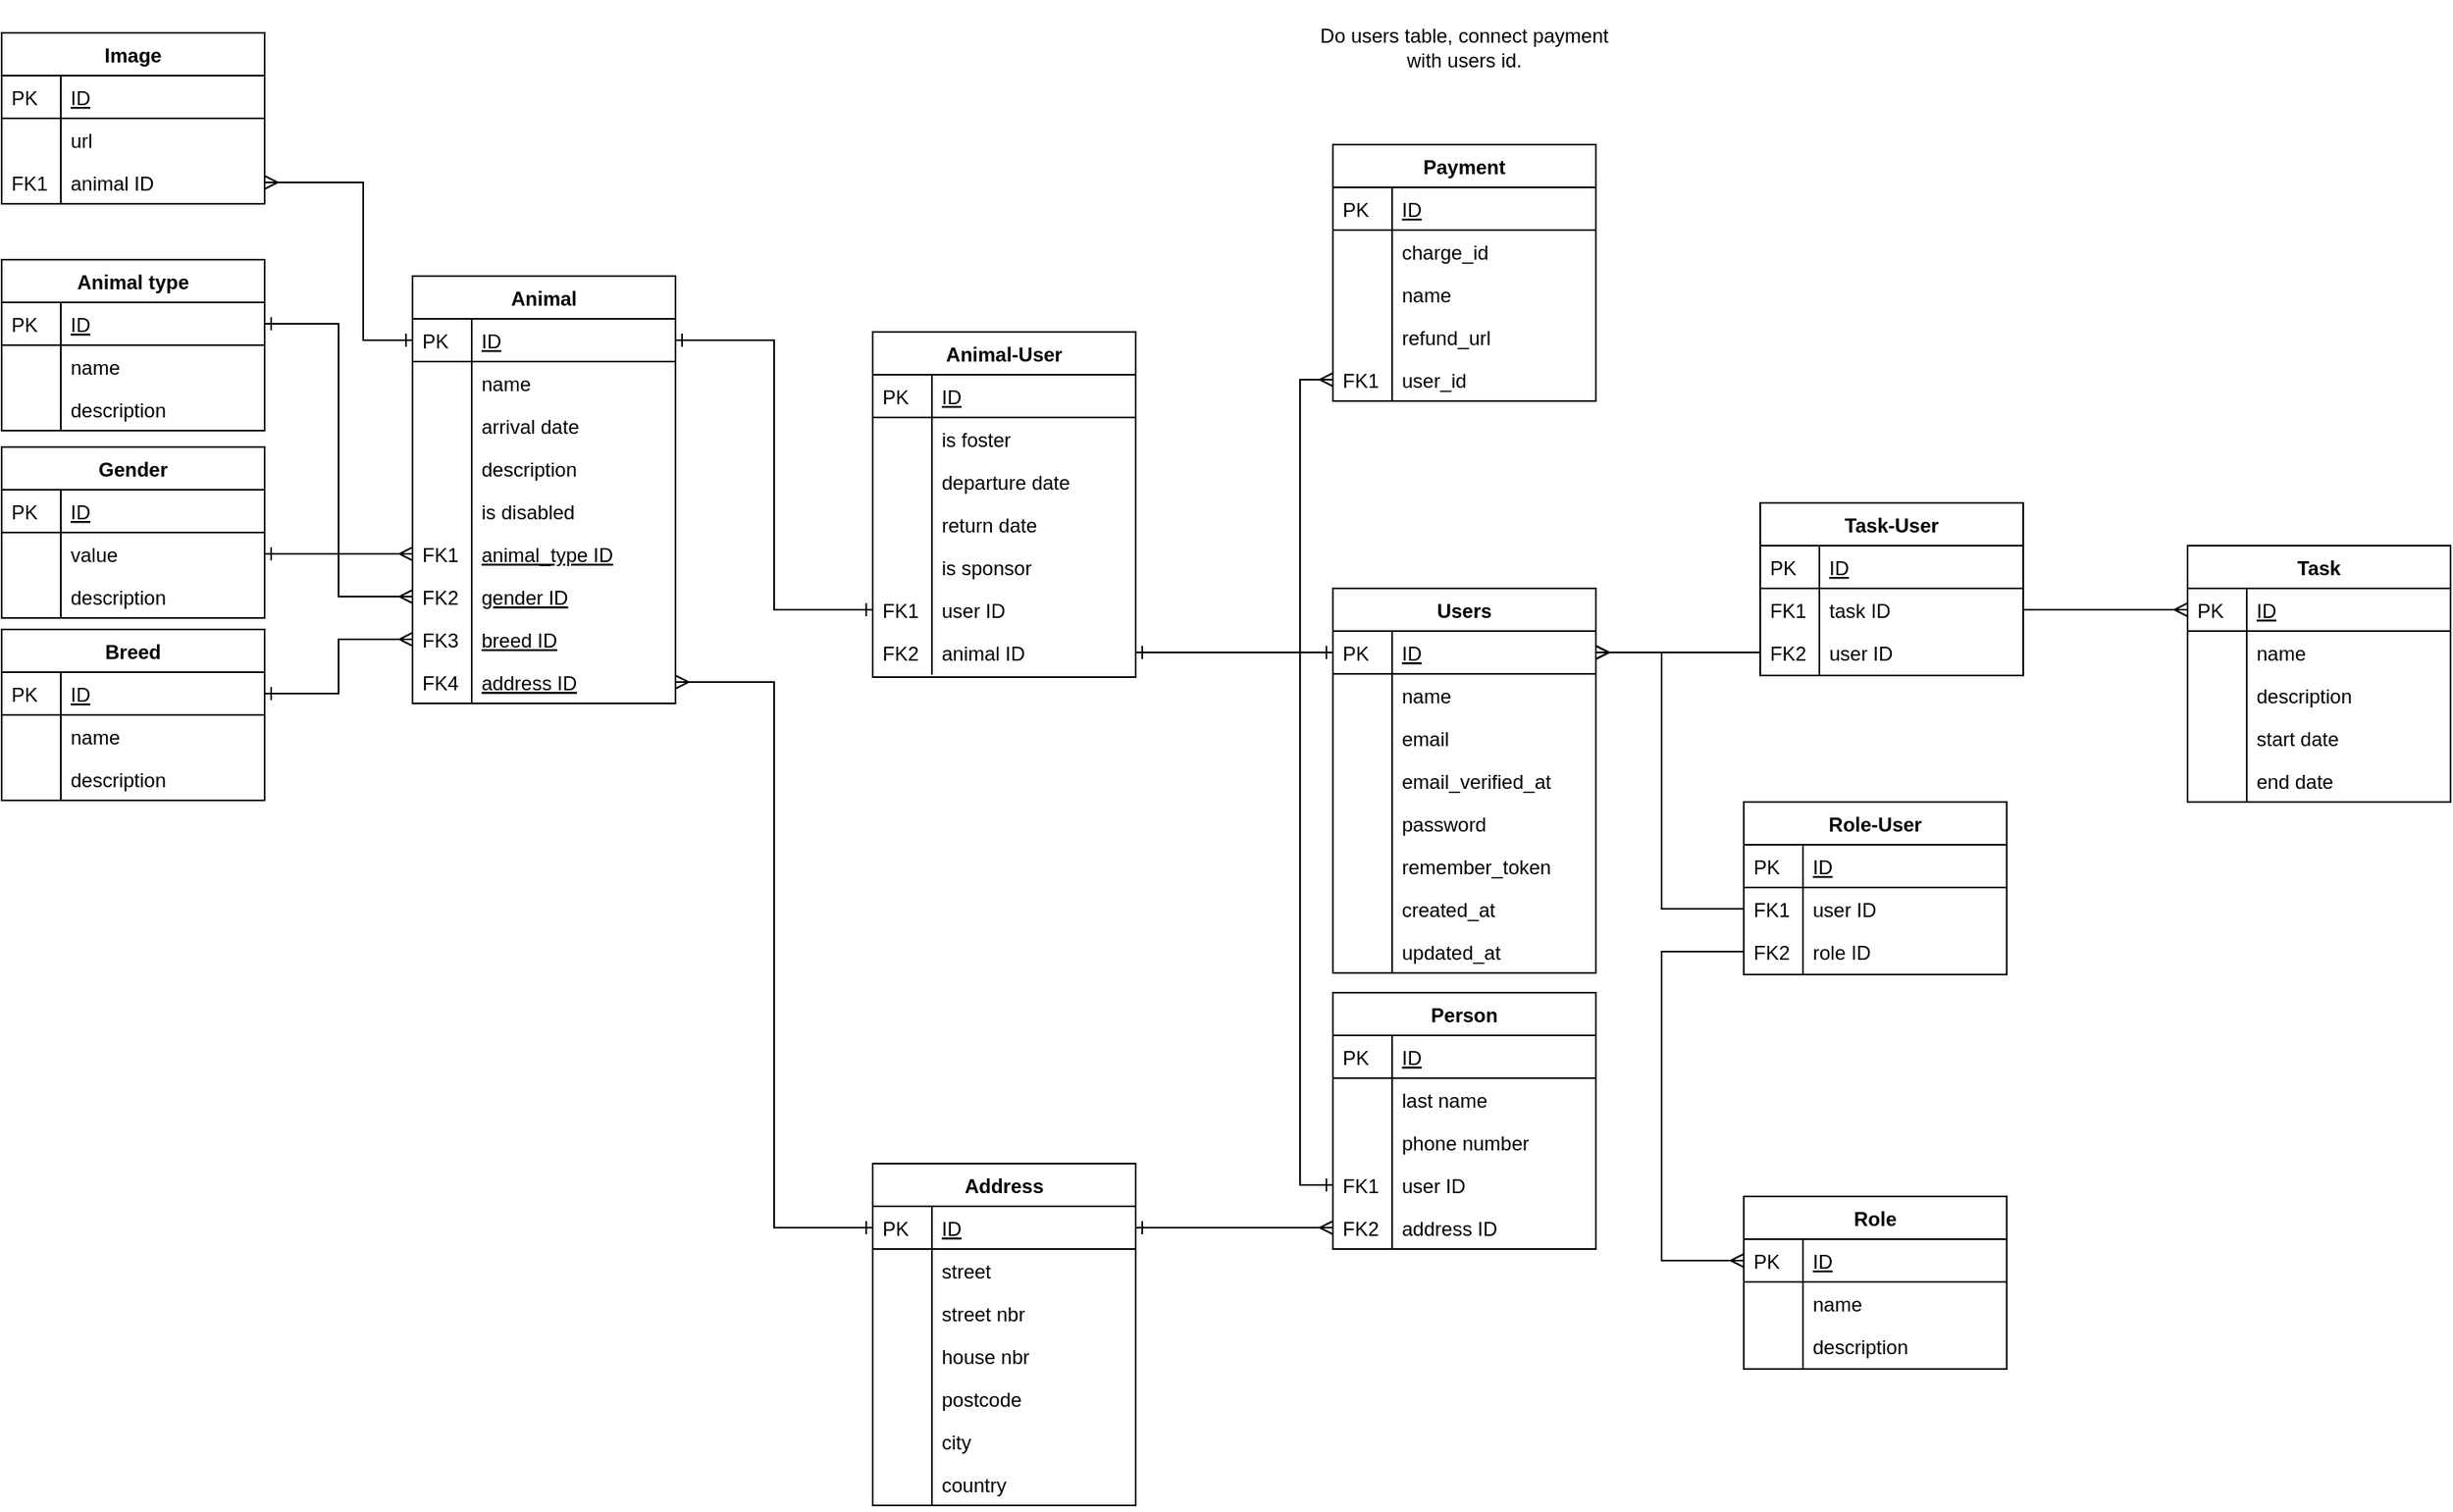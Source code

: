 <mxfile version="13.0.1" type="device"><diagram id="C5RBs43oDa-KdzZeNtuy" name="Page-1"><mxGraphModel dx="1106" dy="793" grid="1" gridSize="10" guides="1" tooltips="1" connect="1" arrows="1" fold="1" page="1" pageScale="1" pageWidth="827" pageHeight="1169" math="0" shadow="0"><root><mxCell id="WIyWlLk6GJQsqaUBKTNV-0"/><mxCell id="WIyWlLk6GJQsqaUBKTNV-1" parent="WIyWlLk6GJQsqaUBKTNV-0"/><mxCell id="zkfFHV4jXpPFQw0GAbJ--51" value="Animal" style="swimlane;fontStyle=1;childLayout=stackLayout;horizontal=1;startSize=26;horizontalStack=0;resizeParent=1;resizeLast=0;collapsible=1;marginBottom=0;rounded=0;shadow=0;strokeWidth=1;" parent="WIyWlLk6GJQsqaUBKTNV-1" vertex="1"><mxGeometry x="280" y="310" width="160" height="260" as="geometry"><mxRectangle x="80" y="210" width="160" height="26" as="alternateBounds"/></mxGeometry></mxCell><mxCell id="M7duU623Y2n_PkAPYqCG-0" value="ID&#10;" style="shape=partialRectangle;top=0;left=0;right=0;bottom=1;align=left;verticalAlign=top;fillColor=none;spacingLeft=40;spacingRight=4;overflow=hidden;rotatable=0;points=[[0,0.5],[1,0.5]];portConstraint=eastwest;dropTarget=0;rounded=0;shadow=0;strokeWidth=1;fontStyle=4;strokeColor=#000000;" parent="zkfFHV4jXpPFQw0GAbJ--51" vertex="1"><mxGeometry y="26" width="160" height="26" as="geometry"/></mxCell><mxCell id="M7duU623Y2n_PkAPYqCG-1" value="PK" style="shape=partialRectangle;top=0;left=0;bottom=0;fillColor=none;align=left;verticalAlign=top;spacingLeft=4;spacingRight=4;overflow=hidden;rotatable=0;points=[];portConstraint=eastwest;part=1;" parent="M7duU623Y2n_PkAPYqCG-0" vertex="1" connectable="0"><mxGeometry width="36" height="26" as="geometry"/></mxCell><mxCell id="zkfFHV4jXpPFQw0GAbJ--54" value="name&#10;" style="shape=partialRectangle;top=0;left=0;right=0;bottom=0;align=left;verticalAlign=top;fillColor=none;spacingLeft=40;spacingRight=4;overflow=hidden;rotatable=0;points=[[0,0.5],[1,0.5]];portConstraint=eastwest;dropTarget=0;rounded=0;shadow=0;strokeWidth=1;" parent="zkfFHV4jXpPFQw0GAbJ--51" vertex="1"><mxGeometry y="52" width="160" height="26" as="geometry"/></mxCell><mxCell id="zkfFHV4jXpPFQw0GAbJ--55" value="" style="shape=partialRectangle;top=0;left=0;bottom=0;fillColor=none;align=left;verticalAlign=top;spacingLeft=4;spacingRight=4;overflow=hidden;rotatable=0;points=[];portConstraint=eastwest;part=1;" parent="zkfFHV4jXpPFQw0GAbJ--54" vertex="1" connectable="0"><mxGeometry width="36" height="26" as="geometry"/></mxCell><mxCell id="M7duU623Y2n_PkAPYqCG-2" value="arrival date" style="shape=partialRectangle;top=0;left=0;right=0;bottom=0;align=left;verticalAlign=top;fillColor=none;spacingLeft=40;spacingRight=4;overflow=hidden;rotatable=0;points=[[0,0.5],[1,0.5]];portConstraint=eastwest;dropTarget=0;rounded=0;shadow=0;strokeWidth=1;strokeColor=none;" parent="zkfFHV4jXpPFQw0GAbJ--51" vertex="1"><mxGeometry y="78" width="160" height="26" as="geometry"/></mxCell><mxCell id="M7duU623Y2n_PkAPYqCG-3" value="" style="shape=partialRectangle;top=0;left=0;bottom=0;fillColor=none;align=left;verticalAlign=top;spacingLeft=4;spacingRight=4;overflow=hidden;rotatable=0;points=[];portConstraint=eastwest;part=1;" parent="M7duU623Y2n_PkAPYqCG-2" vertex="1" connectable="0"><mxGeometry width="36" height="26" as="geometry"/></mxCell><mxCell id="M7duU623Y2n_PkAPYqCG-6" value="description" style="shape=partialRectangle;top=0;left=0;right=0;bottom=0;align=left;verticalAlign=top;fillColor=none;spacingLeft=40;spacingRight=4;overflow=hidden;rotatable=0;points=[[0,0.5],[1,0.5]];portConstraint=eastwest;dropTarget=0;rounded=0;shadow=0;strokeWidth=1;strokeColor=none;" parent="zkfFHV4jXpPFQw0GAbJ--51" vertex="1"><mxGeometry y="104" width="160" height="26" as="geometry"/></mxCell><mxCell id="M7duU623Y2n_PkAPYqCG-7" value="" style="shape=partialRectangle;top=0;left=0;bottom=0;fillColor=none;align=left;verticalAlign=top;spacingLeft=4;spacingRight=4;overflow=hidden;rotatable=0;points=[];portConstraint=eastwest;part=1;" parent="M7duU623Y2n_PkAPYqCG-6" vertex="1" connectable="0"><mxGeometry width="36" height="26" as="geometry"/></mxCell><mxCell id="1ukQQ_OOQeEbhSkCC7_Y-0" value="is disabled" style="shape=partialRectangle;top=0;left=0;right=0;bottom=0;align=left;verticalAlign=top;fillColor=none;spacingLeft=40;spacingRight=4;overflow=hidden;rotatable=0;points=[[0,0.5],[1,0.5]];portConstraint=eastwest;dropTarget=0;rounded=0;shadow=0;strokeWidth=1;strokeColor=none;" vertex="1" parent="zkfFHV4jXpPFQw0GAbJ--51"><mxGeometry y="130" width="160" height="26" as="geometry"/></mxCell><mxCell id="1ukQQ_OOQeEbhSkCC7_Y-1" value="" style="shape=partialRectangle;top=0;left=0;bottom=0;fillColor=none;align=left;verticalAlign=top;spacingLeft=4;spacingRight=4;overflow=hidden;rotatable=0;points=[];portConstraint=eastwest;part=1;" vertex="1" connectable="0" parent="1ukQQ_OOQeEbhSkCC7_Y-0"><mxGeometry width="36" height="26" as="geometry"/></mxCell><mxCell id="M7duU623Y2n_PkAPYqCG-4" value="animal_type ID" style="shape=partialRectangle;top=0;left=0;right=0;bottom=1;align=left;verticalAlign=top;fillColor=none;spacingLeft=40;spacingRight=4;overflow=hidden;rotatable=0;points=[[0,0.5],[1,0.5]];portConstraint=eastwest;dropTarget=0;rounded=0;shadow=0;strokeWidth=1;fontStyle=4;strokeColor=none;" parent="zkfFHV4jXpPFQw0GAbJ--51" vertex="1"><mxGeometry y="156" width="160" height="26" as="geometry"/></mxCell><mxCell id="M7duU623Y2n_PkAPYqCG-5" value="FK1" style="shape=partialRectangle;top=0;left=0;bottom=0;fillColor=none;align=left;verticalAlign=top;spacingLeft=4;spacingRight=4;overflow=hidden;rotatable=0;points=[];portConstraint=eastwest;part=1;" parent="M7duU623Y2n_PkAPYqCG-4" vertex="1" connectable="0"><mxGeometry width="36" height="26" as="geometry"/></mxCell><mxCell id="zkfFHV4jXpPFQw0GAbJ--52" value="gender ID" style="shape=partialRectangle;top=0;left=0;right=0;bottom=1;align=left;verticalAlign=top;fillColor=none;spacingLeft=40;spacingRight=4;overflow=hidden;rotatable=0;points=[[0,0.5],[1,0.5]];portConstraint=eastwest;dropTarget=0;rounded=0;shadow=0;strokeWidth=1;fontStyle=4;strokeColor=none;" parent="zkfFHV4jXpPFQw0GAbJ--51" vertex="1"><mxGeometry y="182" width="160" height="26" as="geometry"/></mxCell><mxCell id="zkfFHV4jXpPFQw0GAbJ--53" value="FK2" style="shape=partialRectangle;top=0;left=0;bottom=0;fillColor=none;align=left;verticalAlign=top;spacingLeft=4;spacingRight=4;overflow=hidden;rotatable=0;points=[];portConstraint=eastwest;part=1;" parent="zkfFHV4jXpPFQw0GAbJ--52" vertex="1" connectable="0"><mxGeometry width="36" height="26" as="geometry"/></mxCell><mxCell id="M7duU623Y2n_PkAPYqCG-8" value="breed ID" style="shape=partialRectangle;top=0;left=0;right=0;bottom=1;align=left;verticalAlign=top;fillColor=none;spacingLeft=40;spacingRight=4;overflow=hidden;rotatable=0;points=[[0,0.5],[1,0.5]];portConstraint=eastwest;dropTarget=0;rounded=0;shadow=0;strokeWidth=1;fontStyle=4;strokeColor=none;" parent="zkfFHV4jXpPFQw0GAbJ--51" vertex="1"><mxGeometry y="208" width="160" height="26" as="geometry"/></mxCell><mxCell id="M7duU623Y2n_PkAPYqCG-9" value="FK3" style="shape=partialRectangle;top=0;left=0;bottom=0;fillColor=none;align=left;verticalAlign=top;spacingLeft=4;spacingRight=4;overflow=hidden;rotatable=0;points=[];portConstraint=eastwest;part=1;" parent="M7duU623Y2n_PkAPYqCG-8" vertex="1" connectable="0"><mxGeometry width="36" height="26" as="geometry"/></mxCell><mxCell id="M7duU623Y2n_PkAPYqCG-10" value="address ID" style="shape=partialRectangle;top=0;left=0;right=0;bottom=1;align=left;verticalAlign=top;fillColor=none;spacingLeft=40;spacingRight=4;overflow=hidden;rotatable=0;points=[[0,0.5],[1,0.5]];portConstraint=eastwest;dropTarget=0;rounded=0;shadow=0;strokeWidth=1;fontStyle=4;strokeColor=none;" parent="zkfFHV4jXpPFQw0GAbJ--51" vertex="1"><mxGeometry y="234" width="160" height="26" as="geometry"/></mxCell><mxCell id="M7duU623Y2n_PkAPYqCG-11" value="FK4" style="shape=partialRectangle;top=0;left=0;bottom=0;fillColor=none;align=left;verticalAlign=top;spacingLeft=4;spacingRight=4;overflow=hidden;rotatable=0;points=[];portConstraint=eastwest;part=1;" parent="M7duU623Y2n_PkAPYqCG-10" vertex="1" connectable="0"><mxGeometry width="36" height="26" as="geometry"/></mxCell><mxCell id="M7duU623Y2n_PkAPYqCG-136" style="edgeStyle=orthogonalEdgeStyle;rounded=0;orthogonalLoop=1;jettySize=auto;html=1;startArrow=ERone;startFill=0;endArrow=ERmany;endFill=0;" parent="WIyWlLk6GJQsqaUBKTNV-1" source="M7duU623Y2n_PkAPYqCG-32" target="zkfFHV4jXpPFQw0GAbJ--52" edge="1"><mxGeometry relative="1" as="geometry"/></mxCell><mxCell id="M7duU623Y2n_PkAPYqCG-21" value="Animal type" style="swimlane;fontStyle=1;childLayout=stackLayout;horizontal=1;startSize=26;horizontalStack=0;resizeParent=1;resizeLast=0;collapsible=1;marginBottom=0;rounded=0;shadow=0;strokeWidth=1;" parent="WIyWlLk6GJQsqaUBKTNV-1" vertex="1"><mxGeometry x="30" y="300" width="160" height="104" as="geometry"><mxRectangle x="260" y="80" width="160" height="26" as="alternateBounds"/></mxGeometry></mxCell><mxCell id="M7duU623Y2n_PkAPYqCG-22" value="ID" style="shape=partialRectangle;top=0;left=0;right=0;bottom=1;align=left;verticalAlign=top;fillColor=none;spacingLeft=40;spacingRight=4;overflow=hidden;rotatable=0;points=[[0,0.5],[1,0.5]];portConstraint=eastwest;dropTarget=0;rounded=0;shadow=0;strokeWidth=1;fontStyle=4" parent="M7duU623Y2n_PkAPYqCG-21" vertex="1"><mxGeometry y="26" width="160" height="26" as="geometry"/></mxCell><mxCell id="M7duU623Y2n_PkAPYqCG-23" value="PK" style="shape=partialRectangle;top=0;left=0;bottom=0;fillColor=none;align=left;verticalAlign=top;spacingLeft=4;spacingRight=4;overflow=hidden;rotatable=0;points=[];portConstraint=eastwest;part=1;" parent="M7duU623Y2n_PkAPYqCG-22" vertex="1" connectable="0"><mxGeometry width="36" height="26" as="geometry"/></mxCell><mxCell id="M7duU623Y2n_PkAPYqCG-24" value="name" style="shape=partialRectangle;top=0;left=0;right=0;bottom=0;align=left;verticalAlign=top;fillColor=none;spacingLeft=40;spacingRight=4;overflow=hidden;rotatable=0;points=[[0,0.5],[1,0.5]];portConstraint=eastwest;dropTarget=0;rounded=0;shadow=0;strokeWidth=1;" parent="M7duU623Y2n_PkAPYqCG-21" vertex="1"><mxGeometry y="52" width="160" height="26" as="geometry"/></mxCell><mxCell id="M7duU623Y2n_PkAPYqCG-25" value="" style="shape=partialRectangle;top=0;left=0;bottom=0;fillColor=none;align=left;verticalAlign=top;spacingLeft=4;spacingRight=4;overflow=hidden;rotatable=0;points=[];portConstraint=eastwest;part=1;strokeColor=#000000;" parent="M7duU623Y2n_PkAPYqCG-24" vertex="1" connectable="0"><mxGeometry width="36" height="26" as="geometry"/></mxCell><mxCell id="M7duU623Y2n_PkAPYqCG-26" value="description" style="shape=partialRectangle;top=0;left=0;right=0;bottom=0;align=left;verticalAlign=top;fillColor=none;spacingLeft=40;spacingRight=4;overflow=hidden;rotatable=0;points=[[0,0.5],[1,0.5]];portConstraint=eastwest;dropTarget=0;rounded=0;shadow=0;strokeWidth=1;" parent="M7duU623Y2n_PkAPYqCG-21" vertex="1"><mxGeometry y="78" width="160" height="26" as="geometry"/></mxCell><mxCell id="M7duU623Y2n_PkAPYqCG-27" value="" style="shape=partialRectangle;top=0;left=0;bottom=0;fillColor=none;align=left;verticalAlign=top;spacingLeft=4;spacingRight=4;overflow=hidden;rotatable=0;points=[];portConstraint=eastwest;part=1;" parent="M7duU623Y2n_PkAPYqCG-26" vertex="1" connectable="0"><mxGeometry width="36" height="26" as="geometry"/></mxCell><mxCell id="M7duU623Y2n_PkAPYqCG-137" style="edgeStyle=orthogonalEdgeStyle;rounded=0;orthogonalLoop=1;jettySize=auto;html=1;startArrow=ERone;startFill=0;endArrow=ERmany;endFill=0;" parent="WIyWlLk6GJQsqaUBKTNV-1" source="M7duU623Y2n_PkAPYqCG-22" target="M7duU623Y2n_PkAPYqCG-4" edge="1"><mxGeometry relative="1" as="geometry"/></mxCell><mxCell id="M7duU623Y2n_PkAPYqCG-108" value="Animal-User" style="swimlane;fontStyle=1;childLayout=stackLayout;horizontal=1;startSize=26;horizontalStack=0;resizeParent=1;resizeLast=0;collapsible=1;marginBottom=0;rounded=0;shadow=0;strokeWidth=1;" parent="WIyWlLk6GJQsqaUBKTNV-1" vertex="1"><mxGeometry x="560" y="344" width="160" height="210" as="geometry"><mxRectangle x="260" y="80" width="160" height="26" as="alternateBounds"/></mxGeometry></mxCell><mxCell id="M7duU623Y2n_PkAPYqCG-109" value="ID" style="shape=partialRectangle;top=0;left=0;right=0;bottom=1;align=left;verticalAlign=top;fillColor=none;spacingLeft=40;spacingRight=4;overflow=hidden;rotatable=0;points=[[0,0.5],[1,0.5]];portConstraint=eastwest;dropTarget=0;rounded=0;shadow=0;strokeWidth=1;fontStyle=4" parent="M7duU623Y2n_PkAPYqCG-108" vertex="1"><mxGeometry y="26" width="160" height="26" as="geometry"/></mxCell><mxCell id="M7duU623Y2n_PkAPYqCG-110" value="PK" style="shape=partialRectangle;top=0;left=0;bottom=0;fillColor=none;align=left;verticalAlign=top;spacingLeft=4;spacingRight=4;overflow=hidden;rotatable=0;points=[];portConstraint=eastwest;part=1;" parent="M7duU623Y2n_PkAPYqCG-109" vertex="1" connectable="0"><mxGeometry width="36" height="26" as="geometry"/></mxCell><mxCell id="M7duU623Y2n_PkAPYqCG-113" value="is foster" style="shape=partialRectangle;top=0;left=0;right=0;bottom=0;align=left;verticalAlign=top;fillColor=none;spacingLeft=40;spacingRight=4;overflow=hidden;rotatable=0;points=[[0,0.5],[1,0.5]];portConstraint=eastwest;dropTarget=0;rounded=0;shadow=0;strokeWidth=1;" parent="M7duU623Y2n_PkAPYqCG-108" vertex="1"><mxGeometry y="52" width="160" height="26" as="geometry"/></mxCell><mxCell id="M7duU623Y2n_PkAPYqCG-114" value="" style="shape=partialRectangle;top=0;left=0;bottom=0;fillColor=none;align=left;verticalAlign=top;spacingLeft=4;spacingRight=4;overflow=hidden;rotatable=0;points=[];portConstraint=eastwest;part=1;" parent="M7duU623Y2n_PkAPYqCG-113" vertex="1" connectable="0"><mxGeometry width="36" height="26" as="geometry"/></mxCell><mxCell id="M7duU623Y2n_PkAPYqCG-115" value="departure date" style="shape=partialRectangle;top=0;left=0;right=0;bottom=0;align=left;verticalAlign=top;fillColor=none;spacingLeft=40;spacingRight=4;overflow=hidden;rotatable=0;points=[[0,0.5],[1,0.5]];portConstraint=eastwest;dropTarget=0;rounded=0;shadow=0;strokeWidth=1;" parent="M7duU623Y2n_PkAPYqCG-108" vertex="1"><mxGeometry y="78" width="160" height="26" as="geometry"/></mxCell><mxCell id="M7duU623Y2n_PkAPYqCG-116" value="" style="shape=partialRectangle;top=0;left=0;bottom=0;fillColor=none;align=left;verticalAlign=top;spacingLeft=4;spacingRight=4;overflow=hidden;rotatable=0;points=[];portConstraint=eastwest;part=1;" parent="M7duU623Y2n_PkAPYqCG-115" vertex="1" connectable="0"><mxGeometry width="36" height="26" as="geometry"/></mxCell><mxCell id="M7duU623Y2n_PkAPYqCG-117" value="return date" style="shape=partialRectangle;top=0;left=0;right=0;bottom=0;align=left;verticalAlign=top;fillColor=none;spacingLeft=40;spacingRight=4;overflow=hidden;rotatable=0;points=[[0,0.5],[1,0.5]];portConstraint=eastwest;dropTarget=0;rounded=0;shadow=0;strokeWidth=1;" parent="M7duU623Y2n_PkAPYqCG-108" vertex="1"><mxGeometry y="104" width="160" height="26" as="geometry"/></mxCell><mxCell id="M7duU623Y2n_PkAPYqCG-118" value="" style="shape=partialRectangle;top=0;left=0;bottom=0;fillColor=none;align=left;verticalAlign=top;spacingLeft=4;spacingRight=4;overflow=hidden;rotatable=0;points=[];portConstraint=eastwest;part=1;" parent="M7duU623Y2n_PkAPYqCG-117" vertex="1" connectable="0"><mxGeometry width="36" height="26" as="geometry"/></mxCell><mxCell id="M7duU623Y2n_PkAPYqCG-119" value="is sponsor" style="shape=partialRectangle;top=0;left=0;right=0;bottom=0;align=left;verticalAlign=top;fillColor=none;spacingLeft=40;spacingRight=4;overflow=hidden;rotatable=0;points=[[0,0.5],[1,0.5]];portConstraint=eastwest;dropTarget=0;rounded=0;shadow=0;strokeWidth=1;" parent="M7duU623Y2n_PkAPYqCG-108" vertex="1"><mxGeometry y="130" width="160" height="26" as="geometry"/></mxCell><mxCell id="M7duU623Y2n_PkAPYqCG-120" value="" style="shape=partialRectangle;top=0;left=0;bottom=0;fillColor=none;align=left;verticalAlign=top;spacingLeft=4;spacingRight=4;overflow=hidden;rotatable=0;points=[];portConstraint=eastwest;part=1;" parent="M7duU623Y2n_PkAPYqCG-119" vertex="1" connectable="0"><mxGeometry width="36" height="26" as="geometry"/></mxCell><mxCell id="M7duU623Y2n_PkAPYqCG-121" value="user ID" style="shape=partialRectangle;top=0;left=0;right=0;bottom=0;align=left;verticalAlign=top;fillColor=none;spacingLeft=40;spacingRight=4;overflow=hidden;rotatable=0;points=[[0,0.5],[1,0.5]];portConstraint=eastwest;dropTarget=0;rounded=0;shadow=0;strokeWidth=1;" parent="M7duU623Y2n_PkAPYqCG-108" vertex="1"><mxGeometry y="156" width="160" height="26" as="geometry"/></mxCell><mxCell id="M7duU623Y2n_PkAPYqCG-122" value="FK1" style="shape=partialRectangle;top=0;left=0;bottom=0;fillColor=none;align=left;verticalAlign=top;spacingLeft=4;spacingRight=4;overflow=hidden;rotatable=0;points=[];portConstraint=eastwest;part=1;" parent="M7duU623Y2n_PkAPYqCG-121" vertex="1" connectable="0"><mxGeometry width="36" height="26" as="geometry"/></mxCell><mxCell id="M7duU623Y2n_PkAPYqCG-123" value="animal ID" style="shape=partialRectangle;top=0;left=0;right=0;bottom=0;align=left;verticalAlign=top;fillColor=none;spacingLeft=40;spacingRight=4;overflow=hidden;rotatable=0;points=[[0,0.5],[1,0.5]];portConstraint=eastwest;dropTarget=0;rounded=0;shadow=0;strokeWidth=1;" parent="M7duU623Y2n_PkAPYqCG-108" vertex="1"><mxGeometry y="182" width="160" height="26" as="geometry"/></mxCell><mxCell id="M7duU623Y2n_PkAPYqCG-124" value="FK2" style="shape=partialRectangle;top=0;left=0;bottom=0;fillColor=none;align=left;verticalAlign=top;spacingLeft=4;spacingRight=4;overflow=hidden;rotatable=0;points=[];portConstraint=eastwest;part=1;" parent="M7duU623Y2n_PkAPYqCG-123" vertex="1" connectable="0"><mxGeometry width="36" height="26" as="geometry"/></mxCell><mxCell id="M7duU623Y2n_PkAPYqCG-29" value="Gender" style="swimlane;fontStyle=1;childLayout=stackLayout;horizontal=1;startSize=26;horizontalStack=0;resizeParent=1;resizeLast=0;collapsible=1;marginBottom=0;rounded=0;shadow=0;strokeWidth=1;" parent="WIyWlLk6GJQsqaUBKTNV-1" vertex="1"><mxGeometry x="30" y="414" width="160" height="104" as="geometry"><mxRectangle x="260" y="80" width="160" height="26" as="alternateBounds"/></mxGeometry></mxCell><mxCell id="M7duU623Y2n_PkAPYqCG-30" value="ID" style="shape=partialRectangle;top=0;left=0;right=0;bottom=1;align=left;verticalAlign=top;fillColor=none;spacingLeft=40;spacingRight=4;overflow=hidden;rotatable=0;points=[[0,0.5],[1,0.5]];portConstraint=eastwest;dropTarget=0;rounded=0;shadow=0;strokeWidth=1;fontStyle=4" parent="M7duU623Y2n_PkAPYqCG-29" vertex="1"><mxGeometry y="26" width="160" height="26" as="geometry"/></mxCell><mxCell id="M7duU623Y2n_PkAPYqCG-31" value="PK" style="shape=partialRectangle;top=0;left=0;bottom=0;fillColor=none;align=left;verticalAlign=top;spacingLeft=4;spacingRight=4;overflow=hidden;rotatable=0;points=[];portConstraint=eastwest;part=1;" parent="M7duU623Y2n_PkAPYqCG-30" vertex="1" connectable="0"><mxGeometry width="36" height="26" as="geometry"/></mxCell><mxCell id="M7duU623Y2n_PkAPYqCG-32" value="value" style="shape=partialRectangle;top=0;left=0;right=0;bottom=0;align=left;verticalAlign=top;fillColor=none;spacingLeft=40;spacingRight=4;overflow=hidden;rotatable=0;points=[[0,0.5],[1,0.5]];portConstraint=eastwest;dropTarget=0;rounded=0;shadow=0;strokeWidth=1;" parent="M7duU623Y2n_PkAPYqCG-29" vertex="1"><mxGeometry y="52" width="160" height="26" as="geometry"/></mxCell><mxCell id="M7duU623Y2n_PkAPYqCG-33" value="" style="shape=partialRectangle;top=0;left=0;bottom=0;fillColor=none;align=left;verticalAlign=top;spacingLeft=4;spacingRight=4;overflow=hidden;rotatable=0;points=[];portConstraint=eastwest;part=1;strokeColor=#000000;" parent="M7duU623Y2n_PkAPYqCG-32" vertex="1" connectable="0"><mxGeometry width="36" height="26" as="geometry"/></mxCell><mxCell id="xyEIliAxkLJtCppObZx6-2" value="description" style="shape=partialRectangle;top=0;left=0;right=0;bottom=0;align=left;verticalAlign=top;fillColor=none;spacingLeft=40;spacingRight=4;overflow=hidden;rotatable=0;points=[[0,0.5],[1,0.5]];portConstraint=eastwest;dropTarget=0;rounded=0;shadow=0;strokeWidth=1;" parent="M7duU623Y2n_PkAPYqCG-29" vertex="1"><mxGeometry y="78" width="160" height="26" as="geometry"/></mxCell><mxCell id="xyEIliAxkLJtCppObZx6-3" value="" style="shape=partialRectangle;top=0;left=0;bottom=0;fillColor=none;align=left;verticalAlign=top;spacingLeft=4;spacingRight=4;overflow=hidden;rotatable=0;points=[];portConstraint=eastwest;part=1;strokeColor=#000000;" parent="xyEIliAxkLJtCppObZx6-2" vertex="1" connectable="0"><mxGeometry width="36" height="26" as="geometry"/></mxCell><mxCell id="M7duU623Y2n_PkAPYqCG-140" style="edgeStyle=orthogonalEdgeStyle;rounded=0;orthogonalLoop=1;jettySize=auto;html=1;exitX=1;exitY=0.5;exitDx=0;exitDy=0;startArrow=ERone;startFill=0;endArrow=ERmany;endFill=0;" parent="WIyWlLk6GJQsqaUBKTNV-1" source="zkfFHV4jXpPFQw0GAbJ--57" target="M7duU623Y2n_PkAPYqCG-8" edge="1"><mxGeometry relative="1" as="geometry"/></mxCell><mxCell id="zkfFHV4jXpPFQw0GAbJ--56" value="Breed" style="swimlane;fontStyle=1;childLayout=stackLayout;horizontal=1;startSize=26;horizontalStack=0;resizeParent=1;resizeLast=0;collapsible=1;marginBottom=0;rounded=0;shadow=0;strokeWidth=1;" parent="WIyWlLk6GJQsqaUBKTNV-1" vertex="1"><mxGeometry x="30" y="525" width="160" height="104" as="geometry"><mxRectangle x="260" y="80" width="160" height="26" as="alternateBounds"/></mxGeometry></mxCell><mxCell id="zkfFHV4jXpPFQw0GAbJ--57" value="ID" style="shape=partialRectangle;top=0;left=0;right=0;bottom=1;align=left;verticalAlign=top;fillColor=none;spacingLeft=40;spacingRight=4;overflow=hidden;rotatable=0;points=[[0,0.5],[1,0.5]];portConstraint=eastwest;dropTarget=0;rounded=0;shadow=0;strokeWidth=1;fontStyle=4" parent="zkfFHV4jXpPFQw0GAbJ--56" vertex="1"><mxGeometry y="26" width="160" height="26" as="geometry"/></mxCell><mxCell id="zkfFHV4jXpPFQw0GAbJ--58" value="PK" style="shape=partialRectangle;top=0;left=0;bottom=0;fillColor=none;align=left;verticalAlign=top;spacingLeft=4;spacingRight=4;overflow=hidden;rotatable=0;points=[];portConstraint=eastwest;part=1;" parent="zkfFHV4jXpPFQw0GAbJ--57" vertex="1" connectable="0"><mxGeometry width="36" height="26" as="geometry"/></mxCell><mxCell id="zkfFHV4jXpPFQw0GAbJ--59" value="name" style="shape=partialRectangle;top=0;left=0;right=0;bottom=0;align=left;verticalAlign=top;fillColor=none;spacingLeft=40;spacingRight=4;overflow=hidden;rotatable=0;points=[[0,0.5],[1,0.5]];portConstraint=eastwest;dropTarget=0;rounded=0;shadow=0;strokeWidth=1;" parent="zkfFHV4jXpPFQw0GAbJ--56" vertex="1"><mxGeometry y="52" width="160" height="26" as="geometry"/></mxCell><mxCell id="zkfFHV4jXpPFQw0GAbJ--60" value="" style="shape=partialRectangle;top=0;left=0;bottom=0;fillColor=none;align=left;verticalAlign=top;spacingLeft=4;spacingRight=4;overflow=hidden;rotatable=0;points=[];portConstraint=eastwest;part=1;strokeColor=#000000;" parent="zkfFHV4jXpPFQw0GAbJ--59" vertex="1" connectable="0"><mxGeometry width="36" height="26" as="geometry"/></mxCell><mxCell id="zkfFHV4jXpPFQw0GAbJ--61" value="description" style="shape=partialRectangle;top=0;left=0;right=0;bottom=0;align=left;verticalAlign=top;fillColor=none;spacingLeft=40;spacingRight=4;overflow=hidden;rotatable=0;points=[[0,0.5],[1,0.5]];portConstraint=eastwest;dropTarget=0;rounded=0;shadow=0;strokeWidth=1;" parent="zkfFHV4jXpPFQw0GAbJ--56" vertex="1"><mxGeometry y="78" width="160" height="26" as="geometry"/></mxCell><mxCell id="zkfFHV4jXpPFQw0GAbJ--62" value="" style="shape=partialRectangle;top=0;left=0;bottom=0;fillColor=none;align=left;verticalAlign=top;spacingLeft=4;spacingRight=4;overflow=hidden;rotatable=0;points=[];portConstraint=eastwest;part=1;" parent="zkfFHV4jXpPFQw0GAbJ--61" vertex="1" connectable="0"><mxGeometry width="36" height="26" as="geometry"/></mxCell><mxCell id="M7duU623Y2n_PkAPYqCG-141" style="edgeStyle=orthogonalEdgeStyle;rounded=0;orthogonalLoop=1;jettySize=auto;html=1;entryX=0;entryY=0.5;entryDx=0;entryDy=0;startArrow=ERone;startFill=0;endArrow=ERmany;endFill=0;" parent="WIyWlLk6GJQsqaUBKTNV-1" source="M7duU623Y2n_PkAPYqCG-37" target="M7duU623Y2n_PkAPYqCG-78" edge="1"><mxGeometry relative="1" as="geometry"/></mxCell><mxCell id="M7duU623Y2n_PkAPYqCG-143" style="edgeStyle=orthogonalEdgeStyle;rounded=0;orthogonalLoop=1;jettySize=auto;html=1;exitX=0;exitY=0.5;exitDx=0;exitDy=0;startArrow=ERone;startFill=0;endArrow=ERmany;endFill=0;" parent="WIyWlLk6GJQsqaUBKTNV-1" source="M7duU623Y2n_PkAPYqCG-37" target="M7duU623Y2n_PkAPYqCG-10" edge="1"><mxGeometry relative="1" as="geometry"/></mxCell><mxCell id="M7duU623Y2n_PkAPYqCG-144" style="edgeStyle=orthogonalEdgeStyle;rounded=0;orthogonalLoop=1;jettySize=auto;html=1;exitX=1;exitY=0.5;exitDx=0;exitDy=0;startArrow=ERone;startFill=0;endArrow=ERone;endFill=0;" parent="WIyWlLk6GJQsqaUBKTNV-1" source="M7duU623Y2n_PkAPYqCG-0" target="M7duU623Y2n_PkAPYqCG-121" edge="1"><mxGeometry relative="1" as="geometry"/></mxCell><mxCell id="M7duU623Y2n_PkAPYqCG-145" style="edgeStyle=orthogonalEdgeStyle;rounded=0;orthogonalLoop=1;jettySize=auto;html=1;entryX=1;entryY=0.5;entryDx=0;entryDy=0;startArrow=ERone;startFill=0;endArrow=ERone;endFill=0;exitX=0;exitY=0.5;exitDx=0;exitDy=0;" parent="WIyWlLk6GJQsqaUBKTNV-1" source="VyHCBXkGr-5eLCj58UYw-1" target="M7duU623Y2n_PkAPYqCG-123" edge="1"><mxGeometry relative="1" as="geometry"><mxPoint x="830" y="610" as="sourcePoint"/></mxGeometry></mxCell><mxCell id="M7duU623Y2n_PkAPYqCG-12" value="Image" style="swimlane;fontStyle=1;childLayout=stackLayout;horizontal=1;startSize=26;horizontalStack=0;resizeParent=1;resizeLast=0;collapsible=1;marginBottom=0;rounded=0;shadow=0;strokeWidth=1;" parent="WIyWlLk6GJQsqaUBKTNV-1" vertex="1"><mxGeometry x="30" y="162" width="160" height="104" as="geometry"><mxRectangle x="260" y="80" width="160" height="26" as="alternateBounds"/></mxGeometry></mxCell><mxCell id="M7duU623Y2n_PkAPYqCG-13" value="ID" style="shape=partialRectangle;top=0;left=0;right=0;bottom=1;align=left;verticalAlign=top;fillColor=none;spacingLeft=40;spacingRight=4;overflow=hidden;rotatable=0;points=[[0,0.5],[1,0.5]];portConstraint=eastwest;dropTarget=0;rounded=0;shadow=0;strokeWidth=1;fontStyle=4" parent="M7duU623Y2n_PkAPYqCG-12" vertex="1"><mxGeometry y="26" width="160" height="26" as="geometry"/></mxCell><mxCell id="M7duU623Y2n_PkAPYqCG-14" value="PK" style="shape=partialRectangle;top=0;left=0;bottom=0;fillColor=none;align=left;verticalAlign=top;spacingLeft=4;spacingRight=4;overflow=hidden;rotatable=0;points=[];portConstraint=eastwest;part=1;" parent="M7duU623Y2n_PkAPYqCG-13" vertex="1" connectable="0"><mxGeometry width="36" height="26" as="geometry"/></mxCell><mxCell id="M7duU623Y2n_PkAPYqCG-15" value="url" style="shape=partialRectangle;top=0;left=0;right=0;bottom=0;align=left;verticalAlign=top;fillColor=none;spacingLeft=40;spacingRight=4;overflow=hidden;rotatable=0;points=[[0,0.5],[1,0.5]];portConstraint=eastwest;dropTarget=0;rounded=0;shadow=0;strokeWidth=1;" parent="M7duU623Y2n_PkAPYqCG-12" vertex="1"><mxGeometry y="52" width="160" height="26" as="geometry"/></mxCell><mxCell id="M7duU623Y2n_PkAPYqCG-16" value="" style="shape=partialRectangle;top=0;left=0;bottom=0;fillColor=none;align=left;verticalAlign=top;spacingLeft=4;spacingRight=4;overflow=hidden;rotatable=0;points=[];portConstraint=eastwest;part=1;strokeColor=#000000;" parent="M7duU623Y2n_PkAPYqCG-15" vertex="1" connectable="0"><mxGeometry width="36" height="26" as="geometry"/></mxCell><mxCell id="M7duU623Y2n_PkAPYqCG-51" value="animal ID" style="shape=partialRectangle;top=0;left=0;right=0;bottom=0;align=left;verticalAlign=top;fillColor=none;spacingLeft=40;spacingRight=4;overflow=hidden;rotatable=0;points=[[0,0.5],[1,0.5]];portConstraint=eastwest;dropTarget=0;rounded=0;shadow=0;strokeWidth=1;" parent="M7duU623Y2n_PkAPYqCG-12" vertex="1"><mxGeometry y="78" width="160" height="26" as="geometry"/></mxCell><mxCell id="M7duU623Y2n_PkAPYqCG-52" value="FK1" style="shape=partialRectangle;top=0;left=0;bottom=0;fillColor=none;align=left;verticalAlign=top;spacingLeft=4;spacingRight=4;overflow=hidden;rotatable=0;points=[];portConstraint=eastwest;part=1;strokeColor=#000000;" parent="M7duU623Y2n_PkAPYqCG-51" vertex="1" connectable="0"><mxGeometry width="36" height="26" as="geometry"/></mxCell><mxCell id="M7duU623Y2n_PkAPYqCG-146" style="edgeStyle=orthogonalEdgeStyle;rounded=0;orthogonalLoop=1;jettySize=auto;html=1;startArrow=ERone;startFill=0;endArrow=ERmany;endFill=0;" parent="WIyWlLk6GJQsqaUBKTNV-1" source="M7duU623Y2n_PkAPYqCG-0" target="M7duU623Y2n_PkAPYqCG-51" edge="1"><mxGeometry relative="1" as="geometry"><Array as="points"><mxPoint x="250" y="349"/><mxPoint x="250" y="253"/></Array></mxGeometry></mxCell><mxCell id="M7duU623Y2n_PkAPYqCG-97" value="Task-User" style="swimlane;fontStyle=1;childLayout=stackLayout;horizontal=1;startSize=26;horizontalStack=0;resizeParent=1;resizeLast=0;collapsible=1;marginBottom=0;rounded=0;shadow=0;strokeWidth=1;" parent="WIyWlLk6GJQsqaUBKTNV-1" vertex="1"><mxGeometry x="1100" y="448" width="160" height="105" as="geometry"><mxRectangle x="260" y="80" width="160" height="26" as="alternateBounds"/></mxGeometry></mxCell><mxCell id="M7duU623Y2n_PkAPYqCG-98" value="ID" style="shape=partialRectangle;top=0;left=0;right=0;bottom=1;align=left;verticalAlign=top;fillColor=none;spacingLeft=40;spacingRight=4;overflow=hidden;rotatable=0;points=[[0,0.5],[1,0.5]];portConstraint=eastwest;dropTarget=0;rounded=0;shadow=0;strokeWidth=1;fontStyle=4" parent="M7duU623Y2n_PkAPYqCG-97" vertex="1"><mxGeometry y="26" width="160" height="26" as="geometry"/></mxCell><mxCell id="M7duU623Y2n_PkAPYqCG-99" value="PK" style="shape=partialRectangle;top=0;left=0;bottom=0;fillColor=none;align=left;verticalAlign=top;spacingLeft=4;spacingRight=4;overflow=hidden;rotatable=0;points=[];portConstraint=eastwest;part=1;" parent="M7duU623Y2n_PkAPYqCG-98" vertex="1" connectable="0"><mxGeometry width="36" height="26" as="geometry"/></mxCell><mxCell id="M7duU623Y2n_PkAPYqCG-100" value="task ID" style="shape=partialRectangle;top=0;left=0;right=0;bottom=0;align=left;verticalAlign=top;fillColor=none;spacingLeft=40;spacingRight=4;overflow=hidden;rotatable=0;points=[[0,0.5],[1,0.5]];portConstraint=eastwest;dropTarget=0;rounded=0;shadow=0;strokeWidth=1;" parent="M7duU623Y2n_PkAPYqCG-97" vertex="1"><mxGeometry y="52" width="160" height="26" as="geometry"/></mxCell><mxCell id="M7duU623Y2n_PkAPYqCG-101" value="FK1" style="shape=partialRectangle;top=0;left=0;bottom=0;fillColor=none;align=left;verticalAlign=top;spacingLeft=4;spacingRight=4;overflow=hidden;rotatable=0;points=[];portConstraint=eastwest;part=1;strokeColor=#000000;" parent="M7duU623Y2n_PkAPYqCG-100" vertex="1" connectable="0"><mxGeometry width="36" height="26" as="geometry"/></mxCell><mxCell id="M7duU623Y2n_PkAPYqCG-102" value="user ID" style="shape=partialRectangle;top=0;left=0;right=0;bottom=0;align=left;verticalAlign=top;fillColor=none;spacingLeft=40;spacingRight=4;overflow=hidden;rotatable=0;points=[[0,0.5],[1,0.5]];portConstraint=eastwest;dropTarget=0;rounded=0;shadow=0;strokeWidth=1;" parent="M7duU623Y2n_PkAPYqCG-97" vertex="1"><mxGeometry y="78" width="160" height="26" as="geometry"/></mxCell><mxCell id="M7duU623Y2n_PkAPYqCG-103" value="FK2" style="shape=partialRectangle;top=0;left=0;bottom=0;fillColor=none;align=left;verticalAlign=top;spacingLeft=4;spacingRight=4;overflow=hidden;rotatable=0;points=[];portConstraint=eastwest;part=1;" parent="M7duU623Y2n_PkAPYqCG-102" vertex="1" connectable="0"><mxGeometry width="36" height="26" as="geometry"/></mxCell><mxCell id="M7duU623Y2n_PkAPYqCG-148" style="edgeStyle=orthogonalEdgeStyle;rounded=0;orthogonalLoop=1;jettySize=auto;html=1;entryX=0;entryY=0.5;entryDx=0;entryDy=0;startArrow=ERmany;startFill=0;endArrow=none;endFill=0;exitX=1;exitY=0.5;exitDx=0;exitDy=0;" parent="WIyWlLk6GJQsqaUBKTNV-1" source="VyHCBXkGr-5eLCj58UYw-1" target="M7duU623Y2n_PkAPYqCG-102" edge="1"><mxGeometry relative="1" as="geometry"/></mxCell><mxCell id="M7duU623Y2n_PkAPYqCG-149" style="edgeStyle=orthogonalEdgeStyle;rounded=0;orthogonalLoop=1;jettySize=auto;html=1;startArrow=ERmany;startFill=0;endArrow=none;endFill=0;" parent="WIyWlLk6GJQsqaUBKTNV-1" source="M7duU623Y2n_PkAPYqCG-81" target="M7duU623Y2n_PkAPYqCG-100" edge="1"><mxGeometry relative="1" as="geometry"><mxPoint x="1270" y="510" as="targetPoint"/></mxGeometry></mxCell><mxCell id="M7duU623Y2n_PkAPYqCG-80" value="Task" style="swimlane;fontStyle=1;childLayout=stackLayout;horizontal=1;startSize=26;horizontalStack=0;resizeParent=1;resizeLast=0;collapsible=1;marginBottom=0;rounded=0;shadow=0;strokeWidth=1;" parent="WIyWlLk6GJQsqaUBKTNV-1" vertex="1"><mxGeometry x="1360" y="474" width="160" height="156" as="geometry"><mxRectangle x="260" y="80" width="160" height="26" as="alternateBounds"/></mxGeometry></mxCell><mxCell id="M7duU623Y2n_PkAPYqCG-81" value="ID" style="shape=partialRectangle;top=0;left=0;right=0;bottom=1;align=left;verticalAlign=top;fillColor=none;spacingLeft=40;spacingRight=4;overflow=hidden;rotatable=0;points=[[0,0.5],[1,0.5]];portConstraint=eastwest;dropTarget=0;rounded=0;shadow=0;strokeWidth=1;fontStyle=4" parent="M7duU623Y2n_PkAPYqCG-80" vertex="1"><mxGeometry y="26" width="160" height="26" as="geometry"/></mxCell><mxCell id="M7duU623Y2n_PkAPYqCG-82" value="PK" style="shape=partialRectangle;top=0;left=0;bottom=0;fillColor=none;align=left;verticalAlign=top;spacingLeft=4;spacingRight=4;overflow=hidden;rotatable=0;points=[];portConstraint=eastwest;part=1;" parent="M7duU623Y2n_PkAPYqCG-81" vertex="1" connectable="0"><mxGeometry width="36" height="26" as="geometry"/></mxCell><mxCell id="M7duU623Y2n_PkAPYqCG-83" value="name" style="shape=partialRectangle;top=0;left=0;right=0;bottom=0;align=left;verticalAlign=top;fillColor=none;spacingLeft=40;spacingRight=4;overflow=hidden;rotatable=0;points=[[0,0.5],[1,0.5]];portConstraint=eastwest;dropTarget=0;rounded=0;shadow=0;strokeWidth=1;" parent="M7duU623Y2n_PkAPYqCG-80" vertex="1"><mxGeometry y="52" width="160" height="26" as="geometry"/></mxCell><mxCell id="M7duU623Y2n_PkAPYqCG-84" value="" style="shape=partialRectangle;top=0;left=0;bottom=0;fillColor=none;align=left;verticalAlign=top;spacingLeft=4;spacingRight=4;overflow=hidden;rotatable=0;points=[];portConstraint=eastwest;part=1;strokeColor=#000000;" parent="M7duU623Y2n_PkAPYqCG-83" vertex="1" connectable="0"><mxGeometry width="36" height="26" as="geometry"/></mxCell><mxCell id="M7duU623Y2n_PkAPYqCG-85" value="description" style="shape=partialRectangle;top=0;left=0;right=0;bottom=0;align=left;verticalAlign=top;fillColor=none;spacingLeft=40;spacingRight=4;overflow=hidden;rotatable=0;points=[[0,0.5],[1,0.5]];portConstraint=eastwest;dropTarget=0;rounded=0;shadow=0;strokeWidth=1;" parent="M7duU623Y2n_PkAPYqCG-80" vertex="1"><mxGeometry y="78" width="160" height="26" as="geometry"/></mxCell><mxCell id="M7duU623Y2n_PkAPYqCG-86" value="" style="shape=partialRectangle;top=0;left=0;bottom=0;fillColor=none;align=left;verticalAlign=top;spacingLeft=4;spacingRight=4;overflow=hidden;rotatable=0;points=[];portConstraint=eastwest;part=1;" parent="M7duU623Y2n_PkAPYqCG-85" vertex="1" connectable="0"><mxGeometry width="36" height="26" as="geometry"/></mxCell><mxCell id="M7duU623Y2n_PkAPYqCG-87" value="start date" style="shape=partialRectangle;top=0;left=0;right=0;bottom=0;align=left;verticalAlign=top;fillColor=none;spacingLeft=40;spacingRight=4;overflow=hidden;rotatable=0;points=[[0,0.5],[1,0.5]];portConstraint=eastwest;dropTarget=0;rounded=0;shadow=0;strokeWidth=1;" parent="M7duU623Y2n_PkAPYqCG-80" vertex="1"><mxGeometry y="104" width="160" height="26" as="geometry"/></mxCell><mxCell id="M7duU623Y2n_PkAPYqCG-88" value="" style="shape=partialRectangle;top=0;left=0;bottom=0;fillColor=none;align=left;verticalAlign=top;spacingLeft=4;spacingRight=4;overflow=hidden;rotatable=0;points=[];portConstraint=eastwest;part=1;" parent="M7duU623Y2n_PkAPYqCG-87" vertex="1" connectable="0"><mxGeometry width="36" height="26" as="geometry"/></mxCell><mxCell id="M7duU623Y2n_PkAPYqCG-89" value="end date" style="shape=partialRectangle;top=0;left=0;right=0;bottom=0;align=left;verticalAlign=top;fillColor=none;spacingLeft=40;spacingRight=4;overflow=hidden;rotatable=0;points=[[0,0.5],[1,0.5]];portConstraint=eastwest;dropTarget=0;rounded=0;shadow=0;strokeWidth=1;" parent="M7duU623Y2n_PkAPYqCG-80" vertex="1"><mxGeometry y="130" width="160" height="26" as="geometry"/></mxCell><mxCell id="M7duU623Y2n_PkAPYqCG-90" value="" style="shape=partialRectangle;top=0;left=0;bottom=0;fillColor=none;align=left;verticalAlign=top;spacingLeft=4;spacingRight=4;overflow=hidden;rotatable=0;points=[];portConstraint=eastwest;part=1;" parent="M7duU623Y2n_PkAPYqCG-89" vertex="1" connectable="0"><mxGeometry width="36" height="26" as="geometry"/></mxCell><mxCell id="M7duU623Y2n_PkAPYqCG-155" style="edgeStyle=orthogonalEdgeStyle;rounded=0;orthogonalLoop=1;jettySize=auto;html=1;exitX=0;exitY=0.5;exitDx=0;exitDy=0;entryX=0;entryY=0.5;entryDx=0;entryDy=0;startArrow=ERmany;startFill=0;endArrow=ERone;endFill=0;" parent="WIyWlLk6GJQsqaUBKTNV-1" source="M7duU623Y2n_PkAPYqCG-150" target="VyHCBXkGr-5eLCj58UYw-1" edge="1"><mxGeometry relative="1" as="geometry"/></mxCell><mxCell id="M7duU623Y2n_PkAPYqCG-54" value="Payment" style="swimlane;fontStyle=1;childLayout=stackLayout;horizontal=1;startSize=26;horizontalStack=0;resizeParent=1;resizeLast=0;collapsible=1;marginBottom=0;rounded=0;shadow=0;strokeWidth=1;" parent="WIyWlLk6GJQsqaUBKTNV-1" vertex="1"><mxGeometry x="840" y="230" width="160" height="156" as="geometry"><mxRectangle x="260" y="80" width="160" height="26" as="alternateBounds"/></mxGeometry></mxCell><mxCell id="M7duU623Y2n_PkAPYqCG-55" value="ID" style="shape=partialRectangle;top=0;left=0;right=0;bottom=1;align=left;verticalAlign=top;fillColor=none;spacingLeft=40;spacingRight=4;overflow=hidden;rotatable=0;points=[[0,0.5],[1,0.5]];portConstraint=eastwest;dropTarget=0;rounded=0;shadow=0;strokeWidth=1;fontStyle=4" parent="M7duU623Y2n_PkAPYqCG-54" vertex="1"><mxGeometry y="26" width="160" height="26" as="geometry"/></mxCell><mxCell id="M7duU623Y2n_PkAPYqCG-56" value="PK" style="shape=partialRectangle;top=0;left=0;bottom=0;fillColor=none;align=left;verticalAlign=top;spacingLeft=4;spacingRight=4;overflow=hidden;rotatable=0;points=[];portConstraint=eastwest;part=1;" parent="M7duU623Y2n_PkAPYqCG-55" vertex="1" connectable="0"><mxGeometry width="36" height="26" as="geometry"/></mxCell><mxCell id="M7duU623Y2n_PkAPYqCG-57" value="charge_id" style="shape=partialRectangle;top=0;left=0;right=0;bottom=0;align=left;verticalAlign=top;fillColor=none;spacingLeft=40;spacingRight=4;overflow=hidden;rotatable=0;points=[[0,0.5],[1,0.5]];portConstraint=eastwest;dropTarget=0;rounded=0;shadow=0;strokeWidth=1;" parent="M7duU623Y2n_PkAPYqCG-54" vertex="1"><mxGeometry y="52" width="160" height="26" as="geometry"/></mxCell><mxCell id="M7duU623Y2n_PkAPYqCG-58" value="" style="shape=partialRectangle;top=0;left=0;bottom=0;fillColor=none;align=left;verticalAlign=top;spacingLeft=4;spacingRight=4;overflow=hidden;rotatable=0;points=[];portConstraint=eastwest;part=1;strokeColor=#000000;" parent="M7duU623Y2n_PkAPYqCG-57" vertex="1" connectable="0"><mxGeometry width="36" height="26" as="geometry"/></mxCell><mxCell id="M7duU623Y2n_PkAPYqCG-59" value="name" style="shape=partialRectangle;top=0;left=0;right=0;bottom=0;align=left;verticalAlign=top;fillColor=none;spacingLeft=40;spacingRight=4;overflow=hidden;rotatable=0;points=[[0,0.5],[1,0.5]];portConstraint=eastwest;dropTarget=0;rounded=0;shadow=0;strokeWidth=1;" parent="M7duU623Y2n_PkAPYqCG-54" vertex="1"><mxGeometry y="78" width="160" height="26" as="geometry"/></mxCell><mxCell id="M7duU623Y2n_PkAPYqCG-60" value="" style="shape=partialRectangle;top=0;left=0;bottom=0;fillColor=none;align=left;verticalAlign=top;spacingLeft=4;spacingRight=4;overflow=hidden;rotatable=0;points=[];portConstraint=eastwest;part=1;" parent="M7duU623Y2n_PkAPYqCG-59" vertex="1" connectable="0"><mxGeometry width="36" height="26" as="geometry"/></mxCell><mxCell id="M7duU623Y2n_PkAPYqCG-61" value="refund_url" style="shape=partialRectangle;top=0;left=0;right=0;bottom=0;align=left;verticalAlign=top;fillColor=none;spacingLeft=40;spacingRight=4;overflow=hidden;rotatable=0;points=[[0,0.5],[1,0.5]];portConstraint=eastwest;dropTarget=0;rounded=0;shadow=0;strokeWidth=1;" parent="M7duU623Y2n_PkAPYqCG-54" vertex="1"><mxGeometry y="104" width="160" height="26" as="geometry"/></mxCell><mxCell id="M7duU623Y2n_PkAPYqCG-62" value="" style="shape=partialRectangle;top=0;left=0;bottom=0;fillColor=none;align=left;verticalAlign=top;spacingLeft=4;spacingRight=4;overflow=hidden;rotatable=0;points=[];portConstraint=eastwest;part=1;" parent="M7duU623Y2n_PkAPYqCG-61" vertex="1" connectable="0"><mxGeometry width="36" height="26" as="geometry"/></mxCell><mxCell id="M7duU623Y2n_PkAPYqCG-150" value="user_id" style="shape=partialRectangle;top=0;left=0;right=0;bottom=0;align=left;verticalAlign=top;fillColor=none;spacingLeft=40;spacingRight=4;overflow=hidden;rotatable=0;points=[[0,0.5],[1,0.5]];portConstraint=eastwest;dropTarget=0;rounded=0;shadow=0;strokeWidth=1;" parent="M7duU623Y2n_PkAPYqCG-54" vertex="1"><mxGeometry y="130" width="160" height="26" as="geometry"/></mxCell><mxCell id="M7duU623Y2n_PkAPYqCG-151" value="FK1" style="shape=partialRectangle;top=0;left=0;bottom=0;fillColor=none;align=left;verticalAlign=top;spacingLeft=4;spacingRight=4;overflow=hidden;rotatable=0;points=[];portConstraint=eastwest;part=1;" parent="M7duU623Y2n_PkAPYqCG-150" vertex="1" connectable="0"><mxGeometry width="36" height="26" as="geometry"/></mxCell><mxCell id="4M947tOZWyx7vJqbcFFz-0" value="&lt;div&gt;Do users table, connect payment with users id.&lt;/div&gt;" style="text;html=1;strokeColor=none;fillColor=none;align=center;verticalAlign=middle;whiteSpace=wrap;rounded=0;" parent="WIyWlLk6GJQsqaUBKTNV-1" vertex="1"><mxGeometry x="830" y="142" width="180" height="58" as="geometry"/></mxCell><mxCell id="VyHCBXkGr-5eLCj58UYw-0" value="Users" style="swimlane;fontStyle=1;childLayout=stackLayout;horizontal=1;startSize=26;horizontalStack=0;resizeParent=1;resizeLast=0;collapsible=1;marginBottom=0;rounded=0;shadow=0;strokeWidth=1;" parent="WIyWlLk6GJQsqaUBKTNV-1" vertex="1"><mxGeometry x="840" y="500" width="160" height="234" as="geometry"><mxRectangle x="260" y="80" width="160" height="26" as="alternateBounds"/></mxGeometry></mxCell><mxCell id="VyHCBXkGr-5eLCj58UYw-1" value="ID" style="shape=partialRectangle;top=0;left=0;right=0;bottom=1;align=left;verticalAlign=top;fillColor=none;spacingLeft=40;spacingRight=4;overflow=hidden;rotatable=0;points=[[0,0.5],[1,0.5]];portConstraint=eastwest;dropTarget=0;rounded=0;shadow=0;strokeWidth=1;fontStyle=4" parent="VyHCBXkGr-5eLCj58UYw-0" vertex="1"><mxGeometry y="26" width="160" height="26" as="geometry"/></mxCell><mxCell id="VyHCBXkGr-5eLCj58UYw-2" value="PK" style="shape=partialRectangle;top=0;left=0;bottom=0;fillColor=none;align=left;verticalAlign=top;spacingLeft=4;spacingRight=4;overflow=hidden;rotatable=0;points=[];portConstraint=eastwest;part=1;" parent="VyHCBXkGr-5eLCj58UYw-1" vertex="1" connectable="0"><mxGeometry width="36" height="26" as="geometry"/></mxCell><mxCell id="VyHCBXkGr-5eLCj58UYw-3" value="name" style="shape=partialRectangle;top=0;left=0;right=0;bottom=0;align=left;verticalAlign=top;fillColor=none;spacingLeft=40;spacingRight=4;overflow=hidden;rotatable=0;points=[[0,0.5],[1,0.5]];portConstraint=eastwest;dropTarget=0;rounded=0;shadow=0;strokeWidth=1;" parent="VyHCBXkGr-5eLCj58UYw-0" vertex="1"><mxGeometry y="52" width="160" height="26" as="geometry"/></mxCell><mxCell id="VyHCBXkGr-5eLCj58UYw-4" value="" style="shape=partialRectangle;top=0;left=0;bottom=0;fillColor=none;align=left;verticalAlign=top;spacingLeft=4;spacingRight=4;overflow=hidden;rotatable=0;points=[];portConstraint=eastwest;part=1;strokeColor=#000000;" parent="VyHCBXkGr-5eLCj58UYw-3" vertex="1" connectable="0"><mxGeometry width="36" height="26" as="geometry"/></mxCell><mxCell id="VyHCBXkGr-5eLCj58UYw-5" value="email" style="shape=partialRectangle;top=0;left=0;right=0;bottom=0;align=left;verticalAlign=top;fillColor=none;spacingLeft=40;spacingRight=4;overflow=hidden;rotatable=0;points=[[0,0.5],[1,0.5]];portConstraint=eastwest;dropTarget=0;rounded=0;shadow=0;strokeWidth=1;" parent="VyHCBXkGr-5eLCj58UYw-0" vertex="1"><mxGeometry y="78" width="160" height="26" as="geometry"/></mxCell><mxCell id="VyHCBXkGr-5eLCj58UYw-6" value="" style="shape=partialRectangle;top=0;left=0;bottom=0;fillColor=none;align=left;verticalAlign=top;spacingLeft=4;spacingRight=4;overflow=hidden;rotatable=0;points=[];portConstraint=eastwest;part=1;" parent="VyHCBXkGr-5eLCj58UYw-5" vertex="1" connectable="0"><mxGeometry width="36" height="26" as="geometry"/></mxCell><mxCell id="VyHCBXkGr-5eLCj58UYw-7" value="email_verified_at" style="shape=partialRectangle;top=0;left=0;right=0;bottom=0;align=left;verticalAlign=top;fillColor=none;spacingLeft=40;spacingRight=4;overflow=hidden;rotatable=0;points=[[0,0.5],[1,0.5]];portConstraint=eastwest;dropTarget=0;rounded=0;shadow=0;strokeWidth=1;" parent="VyHCBXkGr-5eLCj58UYw-0" vertex="1"><mxGeometry y="104" width="160" height="26" as="geometry"/></mxCell><mxCell id="VyHCBXkGr-5eLCj58UYw-8" value="" style="shape=partialRectangle;top=0;left=0;bottom=0;fillColor=none;align=left;verticalAlign=top;spacingLeft=4;spacingRight=4;overflow=hidden;rotatable=0;points=[];portConstraint=eastwest;part=1;" parent="VyHCBXkGr-5eLCj58UYw-7" vertex="1" connectable="0"><mxGeometry width="36" height="26" as="geometry"/></mxCell><mxCell id="VyHCBXkGr-5eLCj58UYw-9" value="password" style="shape=partialRectangle;top=0;left=0;right=0;bottom=0;align=left;verticalAlign=top;fillColor=none;spacingLeft=40;spacingRight=4;overflow=hidden;rotatable=0;points=[[0,0.5],[1,0.5]];portConstraint=eastwest;dropTarget=0;rounded=0;shadow=0;strokeWidth=1;" parent="VyHCBXkGr-5eLCj58UYw-0" vertex="1"><mxGeometry y="130" width="160" height="26" as="geometry"/></mxCell><mxCell id="VyHCBXkGr-5eLCj58UYw-10" value="" style="shape=partialRectangle;top=0;left=0;bottom=0;fillColor=none;align=left;verticalAlign=top;spacingLeft=4;spacingRight=4;overflow=hidden;rotatable=0;points=[];portConstraint=eastwest;part=1;" parent="VyHCBXkGr-5eLCj58UYw-9" vertex="1" connectable="0"><mxGeometry width="36" height="26" as="geometry"/></mxCell><mxCell id="VyHCBXkGr-5eLCj58UYw-11" value="remember_token" style="shape=partialRectangle;top=0;left=0;right=0;bottom=0;align=left;verticalAlign=top;fillColor=none;spacingLeft=40;spacingRight=4;overflow=hidden;rotatable=0;points=[[0,0.5],[1,0.5]];portConstraint=eastwest;dropTarget=0;rounded=0;shadow=0;strokeWidth=1;" parent="VyHCBXkGr-5eLCj58UYw-0" vertex="1"><mxGeometry y="156" width="160" height="26" as="geometry"/></mxCell><mxCell id="VyHCBXkGr-5eLCj58UYw-12" value="" style="shape=partialRectangle;top=0;left=0;bottom=0;fillColor=none;align=left;verticalAlign=top;spacingLeft=4;spacingRight=4;overflow=hidden;rotatable=0;points=[];portConstraint=eastwest;part=1;" parent="VyHCBXkGr-5eLCj58UYw-11" vertex="1" connectable="0"><mxGeometry width="36" height="26" as="geometry"/></mxCell><mxCell id="VyHCBXkGr-5eLCj58UYw-13" value="created_at" style="shape=partialRectangle;top=0;left=0;right=0;bottom=0;align=left;verticalAlign=top;fillColor=none;spacingLeft=40;spacingRight=4;overflow=hidden;rotatable=0;points=[[0,0.5],[1,0.5]];portConstraint=eastwest;dropTarget=0;rounded=0;shadow=0;strokeWidth=1;" parent="VyHCBXkGr-5eLCj58UYw-0" vertex="1"><mxGeometry y="182" width="160" height="26" as="geometry"/></mxCell><mxCell id="VyHCBXkGr-5eLCj58UYw-14" value="" style="shape=partialRectangle;top=0;left=0;bottom=0;fillColor=none;align=left;verticalAlign=top;spacingLeft=4;spacingRight=4;overflow=hidden;rotatable=0;points=[];portConstraint=eastwest;part=1;" parent="VyHCBXkGr-5eLCj58UYw-13" vertex="1" connectable="0"><mxGeometry width="36" height="26" as="geometry"/></mxCell><mxCell id="VyHCBXkGr-5eLCj58UYw-15" value="updated_at" style="shape=partialRectangle;top=0;left=0;right=0;bottom=0;align=left;verticalAlign=top;fillColor=none;spacingLeft=40;spacingRight=4;overflow=hidden;rotatable=0;points=[[0,0.5],[1,0.5]];portConstraint=eastwest;dropTarget=0;rounded=0;shadow=0;strokeWidth=1;" parent="VyHCBXkGr-5eLCj58UYw-0" vertex="1"><mxGeometry y="208" width="160" height="26" as="geometry"/></mxCell><mxCell id="VyHCBXkGr-5eLCj58UYw-16" value="" style="shape=partialRectangle;top=0;left=0;bottom=0;fillColor=none;align=left;verticalAlign=top;spacingLeft=4;spacingRight=4;overflow=hidden;rotatable=0;points=[];portConstraint=eastwest;part=1;" parent="VyHCBXkGr-5eLCj58UYw-15" vertex="1" connectable="0"><mxGeometry width="36" height="26" as="geometry"/></mxCell><mxCell id="M7duU623Y2n_PkAPYqCG-63" value="Person" style="swimlane;fontStyle=1;childLayout=stackLayout;horizontal=1;startSize=26;horizontalStack=0;resizeParent=1;resizeLast=0;collapsible=1;marginBottom=0;rounded=0;shadow=0;strokeWidth=1;" parent="WIyWlLk6GJQsqaUBKTNV-1" vertex="1"><mxGeometry x="840" y="746" width="160" height="156" as="geometry"><mxRectangle x="260" y="80" width="160" height="26" as="alternateBounds"/></mxGeometry></mxCell><mxCell id="M7duU623Y2n_PkAPYqCG-64" value="ID" style="shape=partialRectangle;top=0;left=0;right=0;bottom=1;align=left;verticalAlign=top;fillColor=none;spacingLeft=40;spacingRight=4;overflow=hidden;rotatable=0;points=[[0,0.5],[1,0.5]];portConstraint=eastwest;dropTarget=0;rounded=0;shadow=0;strokeWidth=1;fontStyle=4" parent="M7duU623Y2n_PkAPYqCG-63" vertex="1"><mxGeometry y="26" width="160" height="26" as="geometry"/></mxCell><mxCell id="M7duU623Y2n_PkAPYqCG-65" value="PK" style="shape=partialRectangle;top=0;left=0;bottom=0;fillColor=none;align=left;verticalAlign=top;spacingLeft=4;spacingRight=4;overflow=hidden;rotatable=0;points=[];portConstraint=eastwest;part=1;" parent="M7duU623Y2n_PkAPYqCG-64" vertex="1" connectable="0"><mxGeometry width="36" height="26" as="geometry"/></mxCell><mxCell id="M7duU623Y2n_PkAPYqCG-68" value="last name" style="shape=partialRectangle;top=0;left=0;right=0;bottom=0;align=left;verticalAlign=top;fillColor=none;spacingLeft=40;spacingRight=4;overflow=hidden;rotatable=0;points=[[0,0.5],[1,0.5]];portConstraint=eastwest;dropTarget=0;rounded=0;shadow=0;strokeWidth=1;" parent="M7duU623Y2n_PkAPYqCG-63" vertex="1"><mxGeometry y="52" width="160" height="26" as="geometry"/></mxCell><mxCell id="M7duU623Y2n_PkAPYqCG-69" value="" style="shape=partialRectangle;top=0;left=0;bottom=0;fillColor=none;align=left;verticalAlign=top;spacingLeft=4;spacingRight=4;overflow=hidden;rotatable=0;points=[];portConstraint=eastwest;part=1;" parent="M7duU623Y2n_PkAPYqCG-68" vertex="1" connectable="0"><mxGeometry width="36" height="26" as="geometry"/></mxCell><mxCell id="M7duU623Y2n_PkAPYqCG-74" value="phone number" style="shape=partialRectangle;top=0;left=0;right=0;bottom=0;align=left;verticalAlign=top;fillColor=none;spacingLeft=40;spacingRight=4;overflow=hidden;rotatable=0;points=[[0,0.5],[1,0.5]];portConstraint=eastwest;dropTarget=0;rounded=0;shadow=0;strokeWidth=1;" parent="M7duU623Y2n_PkAPYqCG-63" vertex="1"><mxGeometry y="78" width="160" height="26" as="geometry"/></mxCell><mxCell id="M7duU623Y2n_PkAPYqCG-75" value="" style="shape=partialRectangle;top=0;left=0;bottom=0;fillColor=none;align=left;verticalAlign=top;spacingLeft=4;spacingRight=4;overflow=hidden;rotatable=0;points=[];portConstraint=eastwest;part=1;" parent="M7duU623Y2n_PkAPYqCG-74" vertex="1" connectable="0"><mxGeometry width="36" height="26" as="geometry"/></mxCell><mxCell id="M7duU623Y2n_PkAPYqCG-76" value="user ID" style="shape=partialRectangle;top=0;left=0;right=0;bottom=0;align=left;verticalAlign=top;fillColor=none;spacingLeft=40;spacingRight=4;overflow=hidden;rotatable=0;points=[[0,0.5],[1,0.5]];portConstraint=eastwest;dropTarget=0;rounded=0;shadow=0;strokeWidth=1;" parent="M7duU623Y2n_PkAPYqCG-63" vertex="1"><mxGeometry y="104" width="160" height="26" as="geometry"/></mxCell><mxCell id="M7duU623Y2n_PkAPYqCG-77" value="FK1" style="shape=partialRectangle;top=0;left=0;bottom=0;fillColor=none;align=left;verticalAlign=top;spacingLeft=4;spacingRight=4;overflow=hidden;rotatable=0;points=[];portConstraint=eastwest;part=1;" parent="M7duU623Y2n_PkAPYqCG-76" vertex="1" connectable="0"><mxGeometry width="36" height="26" as="geometry"/></mxCell><mxCell id="M7duU623Y2n_PkAPYqCG-78" value="address ID" style="shape=partialRectangle;top=0;left=0;right=0;bottom=0;align=left;verticalAlign=top;fillColor=none;spacingLeft=40;spacingRight=4;overflow=hidden;rotatable=0;points=[[0,0.5],[1,0.5]];portConstraint=eastwest;dropTarget=0;rounded=0;shadow=0;strokeWidth=1;" parent="M7duU623Y2n_PkAPYqCG-63" vertex="1"><mxGeometry y="130" width="160" height="26" as="geometry"/></mxCell><mxCell id="M7duU623Y2n_PkAPYqCG-79" value="FK2" style="shape=partialRectangle;top=0;left=0;bottom=0;fillColor=none;align=left;verticalAlign=top;spacingLeft=4;spacingRight=4;overflow=hidden;rotatable=0;points=[];portConstraint=eastwest;part=1;" parent="M7duU623Y2n_PkAPYqCG-78" vertex="1" connectable="0"><mxGeometry width="36" height="26" as="geometry"/></mxCell><mxCell id="M7duU623Y2n_PkAPYqCG-36" value="Address" style="swimlane;fontStyle=1;childLayout=stackLayout;horizontal=1;startSize=26;horizontalStack=0;resizeParent=1;resizeLast=0;collapsible=1;marginBottom=0;rounded=0;shadow=0;strokeWidth=1;" parent="WIyWlLk6GJQsqaUBKTNV-1" vertex="1"><mxGeometry x="560" y="850" width="160" height="208" as="geometry"><mxRectangle x="260" y="80" width="160" height="26" as="alternateBounds"/></mxGeometry></mxCell><mxCell id="M7duU623Y2n_PkAPYqCG-37" value="ID" style="shape=partialRectangle;top=0;left=0;right=0;bottom=1;align=left;verticalAlign=top;fillColor=none;spacingLeft=40;spacingRight=4;overflow=hidden;rotatable=0;points=[[0,0.5],[1,0.5]];portConstraint=eastwest;dropTarget=0;rounded=0;shadow=0;strokeWidth=1;fontStyle=4" parent="M7duU623Y2n_PkAPYqCG-36" vertex="1"><mxGeometry y="26" width="160" height="26" as="geometry"/></mxCell><mxCell id="M7duU623Y2n_PkAPYqCG-38" value="PK" style="shape=partialRectangle;top=0;left=0;bottom=0;fillColor=none;align=left;verticalAlign=top;spacingLeft=4;spacingRight=4;overflow=hidden;rotatable=0;points=[];portConstraint=eastwest;part=1;" parent="M7duU623Y2n_PkAPYqCG-37" vertex="1" connectable="0"><mxGeometry width="36" height="26" as="geometry"/></mxCell><mxCell id="M7duU623Y2n_PkAPYqCG-39" value="street" style="shape=partialRectangle;top=0;left=0;right=0;bottom=0;align=left;verticalAlign=top;fillColor=none;spacingLeft=40;spacingRight=4;overflow=hidden;rotatable=0;points=[[0,0.5],[1,0.5]];portConstraint=eastwest;dropTarget=0;rounded=0;shadow=0;strokeWidth=1;" parent="M7duU623Y2n_PkAPYqCG-36" vertex="1"><mxGeometry y="52" width="160" height="26" as="geometry"/></mxCell><mxCell id="M7duU623Y2n_PkAPYqCG-40" value="" style="shape=partialRectangle;top=0;left=0;bottom=0;fillColor=none;align=left;verticalAlign=top;spacingLeft=4;spacingRight=4;overflow=hidden;rotatable=0;points=[];portConstraint=eastwest;part=1;strokeColor=#000000;" parent="M7duU623Y2n_PkAPYqCG-39" vertex="1" connectable="0"><mxGeometry width="36" height="26" as="geometry"/></mxCell><mxCell id="M7duU623Y2n_PkAPYqCG-41" value="street nbr" style="shape=partialRectangle;top=0;left=0;right=0;bottom=0;align=left;verticalAlign=top;fillColor=none;spacingLeft=40;spacingRight=4;overflow=hidden;rotatable=0;points=[[0,0.5],[1,0.5]];portConstraint=eastwest;dropTarget=0;rounded=0;shadow=0;strokeWidth=1;" parent="M7duU623Y2n_PkAPYqCG-36" vertex="1"><mxGeometry y="78" width="160" height="26" as="geometry"/></mxCell><mxCell id="M7duU623Y2n_PkAPYqCG-42" value="" style="shape=partialRectangle;top=0;left=0;bottom=0;fillColor=none;align=left;verticalAlign=top;spacingLeft=4;spacingRight=4;overflow=hidden;rotatable=0;points=[];portConstraint=eastwest;part=1;" parent="M7duU623Y2n_PkAPYqCG-41" vertex="1" connectable="0"><mxGeometry width="36" height="26" as="geometry"/></mxCell><mxCell id="M7duU623Y2n_PkAPYqCG-43" value="house nbr" style="shape=partialRectangle;top=0;left=0;right=0;bottom=0;align=left;verticalAlign=top;fillColor=none;spacingLeft=40;spacingRight=4;overflow=hidden;rotatable=0;points=[[0,0.5],[1,0.5]];portConstraint=eastwest;dropTarget=0;rounded=0;shadow=0;strokeWidth=1;" parent="M7duU623Y2n_PkAPYqCG-36" vertex="1"><mxGeometry y="104" width="160" height="26" as="geometry"/></mxCell><mxCell id="M7duU623Y2n_PkAPYqCG-44" value="" style="shape=partialRectangle;top=0;left=0;bottom=0;fillColor=none;align=left;verticalAlign=top;spacingLeft=4;spacingRight=4;overflow=hidden;rotatable=0;points=[];portConstraint=eastwest;part=1;" parent="M7duU623Y2n_PkAPYqCG-43" vertex="1" connectable="0"><mxGeometry width="36" height="26" as="geometry"/></mxCell><mxCell id="M7duU623Y2n_PkAPYqCG-45" value="postcode" style="shape=partialRectangle;top=0;left=0;right=0;bottom=0;align=left;verticalAlign=top;fillColor=none;spacingLeft=40;spacingRight=4;overflow=hidden;rotatable=0;points=[[0,0.5],[1,0.5]];portConstraint=eastwest;dropTarget=0;rounded=0;shadow=0;strokeWidth=1;" parent="M7duU623Y2n_PkAPYqCG-36" vertex="1"><mxGeometry y="130" width="160" height="26" as="geometry"/></mxCell><mxCell id="M7duU623Y2n_PkAPYqCG-46" value="" style="shape=partialRectangle;top=0;left=0;bottom=0;fillColor=none;align=left;verticalAlign=top;spacingLeft=4;spacingRight=4;overflow=hidden;rotatable=0;points=[];portConstraint=eastwest;part=1;" parent="M7duU623Y2n_PkAPYqCG-45" vertex="1" connectable="0"><mxGeometry width="36" height="26" as="geometry"/></mxCell><mxCell id="M7duU623Y2n_PkAPYqCG-47" value="city" style="shape=partialRectangle;top=0;left=0;right=0;bottom=0;align=left;verticalAlign=top;fillColor=none;spacingLeft=40;spacingRight=4;overflow=hidden;rotatable=0;points=[[0,0.5],[1,0.5]];portConstraint=eastwest;dropTarget=0;rounded=0;shadow=0;strokeWidth=1;" parent="M7duU623Y2n_PkAPYqCG-36" vertex="1"><mxGeometry y="156" width="160" height="26" as="geometry"/></mxCell><mxCell id="M7duU623Y2n_PkAPYqCG-48" value="" style="shape=partialRectangle;top=0;left=0;bottom=0;fillColor=none;align=left;verticalAlign=top;spacingLeft=4;spacingRight=4;overflow=hidden;rotatable=0;points=[];portConstraint=eastwest;part=1;" parent="M7duU623Y2n_PkAPYqCG-47" vertex="1" connectable="0"><mxGeometry width="36" height="26" as="geometry"/></mxCell><mxCell id="M7duU623Y2n_PkAPYqCG-49" value="country" style="shape=partialRectangle;top=0;left=0;right=0;bottom=0;align=left;verticalAlign=top;fillColor=none;spacingLeft=40;spacingRight=4;overflow=hidden;rotatable=0;points=[[0,0.5],[1,0.5]];portConstraint=eastwest;dropTarget=0;rounded=0;shadow=0;strokeWidth=1;" parent="M7duU623Y2n_PkAPYqCG-36" vertex="1"><mxGeometry y="182" width="160" height="26" as="geometry"/></mxCell><mxCell id="M7duU623Y2n_PkAPYqCG-50" value="" style="shape=partialRectangle;top=0;left=0;bottom=0;fillColor=none;align=left;verticalAlign=top;spacingLeft=4;spacingRight=4;overflow=hidden;rotatable=0;points=[];portConstraint=eastwest;part=1;" parent="M7duU623Y2n_PkAPYqCG-49" vertex="1" connectable="0"><mxGeometry width="36" height="26" as="geometry"/></mxCell><mxCell id="VyHCBXkGr-5eLCj58UYw-17" style="edgeStyle=orthogonalEdgeStyle;rounded=0;orthogonalLoop=1;jettySize=auto;html=1;entryX=0;entryY=0.5;entryDx=0;entryDy=0;endArrow=ERone;endFill=0;startArrow=ERone;startFill=0;" parent="WIyWlLk6GJQsqaUBKTNV-1" source="VyHCBXkGr-5eLCj58UYw-1" target="M7duU623Y2n_PkAPYqCG-76" edge="1"><mxGeometry relative="1" as="geometry"/></mxCell><mxCell id="M7duU623Y2n_PkAPYqCG-129" value="Role" style="swimlane;fontStyle=1;childLayout=stackLayout;horizontal=1;startSize=26;horizontalStack=0;resizeParent=1;resizeLast=0;collapsible=1;marginBottom=0;rounded=0;shadow=0;strokeWidth=1;" parent="WIyWlLk6GJQsqaUBKTNV-1" vertex="1"><mxGeometry x="1090" y="870" width="160" height="105" as="geometry"><mxRectangle x="260" y="80" width="160" height="26" as="alternateBounds"/></mxGeometry></mxCell><mxCell id="M7duU623Y2n_PkAPYqCG-130" value="ID" style="shape=partialRectangle;top=0;left=0;right=0;bottom=1;align=left;verticalAlign=top;fillColor=none;spacingLeft=40;spacingRight=4;overflow=hidden;rotatable=0;points=[[0,0.5],[1,0.5]];portConstraint=eastwest;dropTarget=0;rounded=0;shadow=0;strokeWidth=1;fontStyle=4" parent="M7duU623Y2n_PkAPYqCG-129" vertex="1"><mxGeometry y="26" width="160" height="26" as="geometry"/></mxCell><mxCell id="M7duU623Y2n_PkAPYqCG-131" value="PK" style="shape=partialRectangle;top=0;left=0;bottom=0;fillColor=none;align=left;verticalAlign=top;spacingLeft=4;spacingRight=4;overflow=hidden;rotatable=0;points=[];portConstraint=eastwest;part=1;" parent="M7duU623Y2n_PkAPYqCG-130" vertex="1" connectable="0"><mxGeometry width="36" height="26" as="geometry"/></mxCell><mxCell id="M7duU623Y2n_PkAPYqCG-132" value="name" style="shape=partialRectangle;top=0;left=0;right=0;bottom=0;align=left;verticalAlign=top;fillColor=none;spacingLeft=40;spacingRight=4;overflow=hidden;rotatable=0;points=[[0,0.5],[1,0.5]];portConstraint=eastwest;dropTarget=0;rounded=0;shadow=0;strokeWidth=1;" parent="M7duU623Y2n_PkAPYqCG-129" vertex="1"><mxGeometry y="52" width="160" height="26" as="geometry"/></mxCell><mxCell id="M7duU623Y2n_PkAPYqCG-133" value="" style="shape=partialRectangle;top=0;left=0;bottom=0;fillColor=none;align=left;verticalAlign=top;spacingLeft=4;spacingRight=4;overflow=hidden;rotatable=0;points=[];portConstraint=eastwest;part=1;strokeColor=#000000;" parent="M7duU623Y2n_PkAPYqCG-132" vertex="1" connectable="0"><mxGeometry width="36" height="26" as="geometry"/></mxCell><mxCell id="M7duU623Y2n_PkAPYqCG-134" value="description" style="shape=partialRectangle;top=0;left=0;right=0;bottom=0;align=left;verticalAlign=top;fillColor=none;spacingLeft=40;spacingRight=4;overflow=hidden;rotatable=0;points=[[0,0.5],[1,0.5]];portConstraint=eastwest;dropTarget=0;rounded=0;shadow=0;strokeWidth=1;" parent="M7duU623Y2n_PkAPYqCG-129" vertex="1"><mxGeometry y="78" width="160" height="26" as="geometry"/></mxCell><mxCell id="M7duU623Y2n_PkAPYqCG-135" value="" style="shape=partialRectangle;top=0;left=0;bottom=0;fillColor=none;align=left;verticalAlign=top;spacingLeft=4;spacingRight=4;overflow=hidden;rotatable=0;points=[];portConstraint=eastwest;part=1;" parent="M7duU623Y2n_PkAPYqCG-134" vertex="1" connectable="0"><mxGeometry width="36" height="26" as="geometry"/></mxCell><mxCell id="VyHCBXkGr-5eLCj58UYw-18" value="Role-User" style="swimlane;fontStyle=1;childLayout=stackLayout;horizontal=1;startSize=26;horizontalStack=0;resizeParent=1;resizeLast=0;collapsible=1;marginBottom=0;rounded=0;shadow=0;strokeWidth=1;" parent="WIyWlLk6GJQsqaUBKTNV-1" vertex="1"><mxGeometry x="1090" y="630" width="160" height="105" as="geometry"><mxRectangle x="260" y="80" width="160" height="26" as="alternateBounds"/></mxGeometry></mxCell><mxCell id="VyHCBXkGr-5eLCj58UYw-19" value="ID" style="shape=partialRectangle;top=0;left=0;right=0;bottom=1;align=left;verticalAlign=top;fillColor=none;spacingLeft=40;spacingRight=4;overflow=hidden;rotatable=0;points=[[0,0.5],[1,0.5]];portConstraint=eastwest;dropTarget=0;rounded=0;shadow=0;strokeWidth=1;fontStyle=4" parent="VyHCBXkGr-5eLCj58UYw-18" vertex="1"><mxGeometry y="26" width="160" height="26" as="geometry"/></mxCell><mxCell id="VyHCBXkGr-5eLCj58UYw-20" value="PK" style="shape=partialRectangle;top=0;left=0;bottom=0;fillColor=none;align=left;verticalAlign=top;spacingLeft=4;spacingRight=4;overflow=hidden;rotatable=0;points=[];portConstraint=eastwest;part=1;" parent="VyHCBXkGr-5eLCj58UYw-19" vertex="1" connectable="0"><mxGeometry width="36" height="26" as="geometry"/></mxCell><mxCell id="VyHCBXkGr-5eLCj58UYw-21" value="user ID" style="shape=partialRectangle;top=0;left=0;right=0;bottom=0;align=left;verticalAlign=top;fillColor=none;spacingLeft=40;spacingRight=4;overflow=hidden;rotatable=0;points=[[0,0.5],[1,0.5]];portConstraint=eastwest;dropTarget=0;rounded=0;shadow=0;strokeWidth=1;" parent="VyHCBXkGr-5eLCj58UYw-18" vertex="1"><mxGeometry y="52" width="160" height="26" as="geometry"/></mxCell><mxCell id="VyHCBXkGr-5eLCj58UYw-22" value="FK1" style="shape=partialRectangle;top=0;left=0;bottom=0;fillColor=none;align=left;verticalAlign=top;spacingLeft=4;spacingRight=4;overflow=hidden;rotatable=0;points=[];portConstraint=eastwest;part=1;strokeColor=#000000;" parent="VyHCBXkGr-5eLCj58UYw-21" vertex="1" connectable="0"><mxGeometry width="36" height="26" as="geometry"/></mxCell><mxCell id="VyHCBXkGr-5eLCj58UYw-23" value="role ID" style="shape=partialRectangle;top=0;left=0;right=0;bottom=0;align=left;verticalAlign=top;fillColor=none;spacingLeft=40;spacingRight=4;overflow=hidden;rotatable=0;points=[[0,0.5],[1,0.5]];portConstraint=eastwest;dropTarget=0;rounded=0;shadow=0;strokeWidth=1;" parent="VyHCBXkGr-5eLCj58UYw-18" vertex="1"><mxGeometry y="78" width="160" height="26" as="geometry"/></mxCell><mxCell id="VyHCBXkGr-5eLCj58UYw-24" value="FK2" style="shape=partialRectangle;top=0;left=0;bottom=0;fillColor=none;align=left;verticalAlign=top;spacingLeft=4;spacingRight=4;overflow=hidden;rotatable=0;points=[];portConstraint=eastwest;part=1;" parent="VyHCBXkGr-5eLCj58UYw-23" vertex="1" connectable="0"><mxGeometry width="36" height="26" as="geometry"/></mxCell><mxCell id="VyHCBXkGr-5eLCj58UYw-25" style="edgeStyle=orthogonalEdgeStyle;rounded=0;orthogonalLoop=1;jettySize=auto;html=1;exitX=0;exitY=0.5;exitDx=0;exitDy=0;entryX=0;entryY=0.5;entryDx=0;entryDy=0;startArrow=ERmany;startFill=0;endArrow=none;endFill=0;" parent="WIyWlLk6GJQsqaUBKTNV-1" source="M7duU623Y2n_PkAPYqCG-130" target="VyHCBXkGr-5eLCj58UYw-23" edge="1"><mxGeometry relative="1" as="geometry"><Array as="points"><mxPoint x="1040" y="909"/><mxPoint x="1040" y="721"/></Array></mxGeometry></mxCell><mxCell id="VyHCBXkGr-5eLCj58UYw-26" style="edgeStyle=orthogonalEdgeStyle;rounded=0;orthogonalLoop=1;jettySize=auto;html=1;entryX=0;entryY=0.5;entryDx=0;entryDy=0;startArrow=ERmany;startFill=0;endArrow=none;endFill=0;" parent="WIyWlLk6GJQsqaUBKTNV-1" source="VyHCBXkGr-5eLCj58UYw-1" target="VyHCBXkGr-5eLCj58UYw-21" edge="1"><mxGeometry relative="1" as="geometry"><Array as="points"><mxPoint x="1040" y="539"/><mxPoint x="1040" y="695"/></Array></mxGeometry></mxCell></root></mxGraphModel></diagram></mxfile>